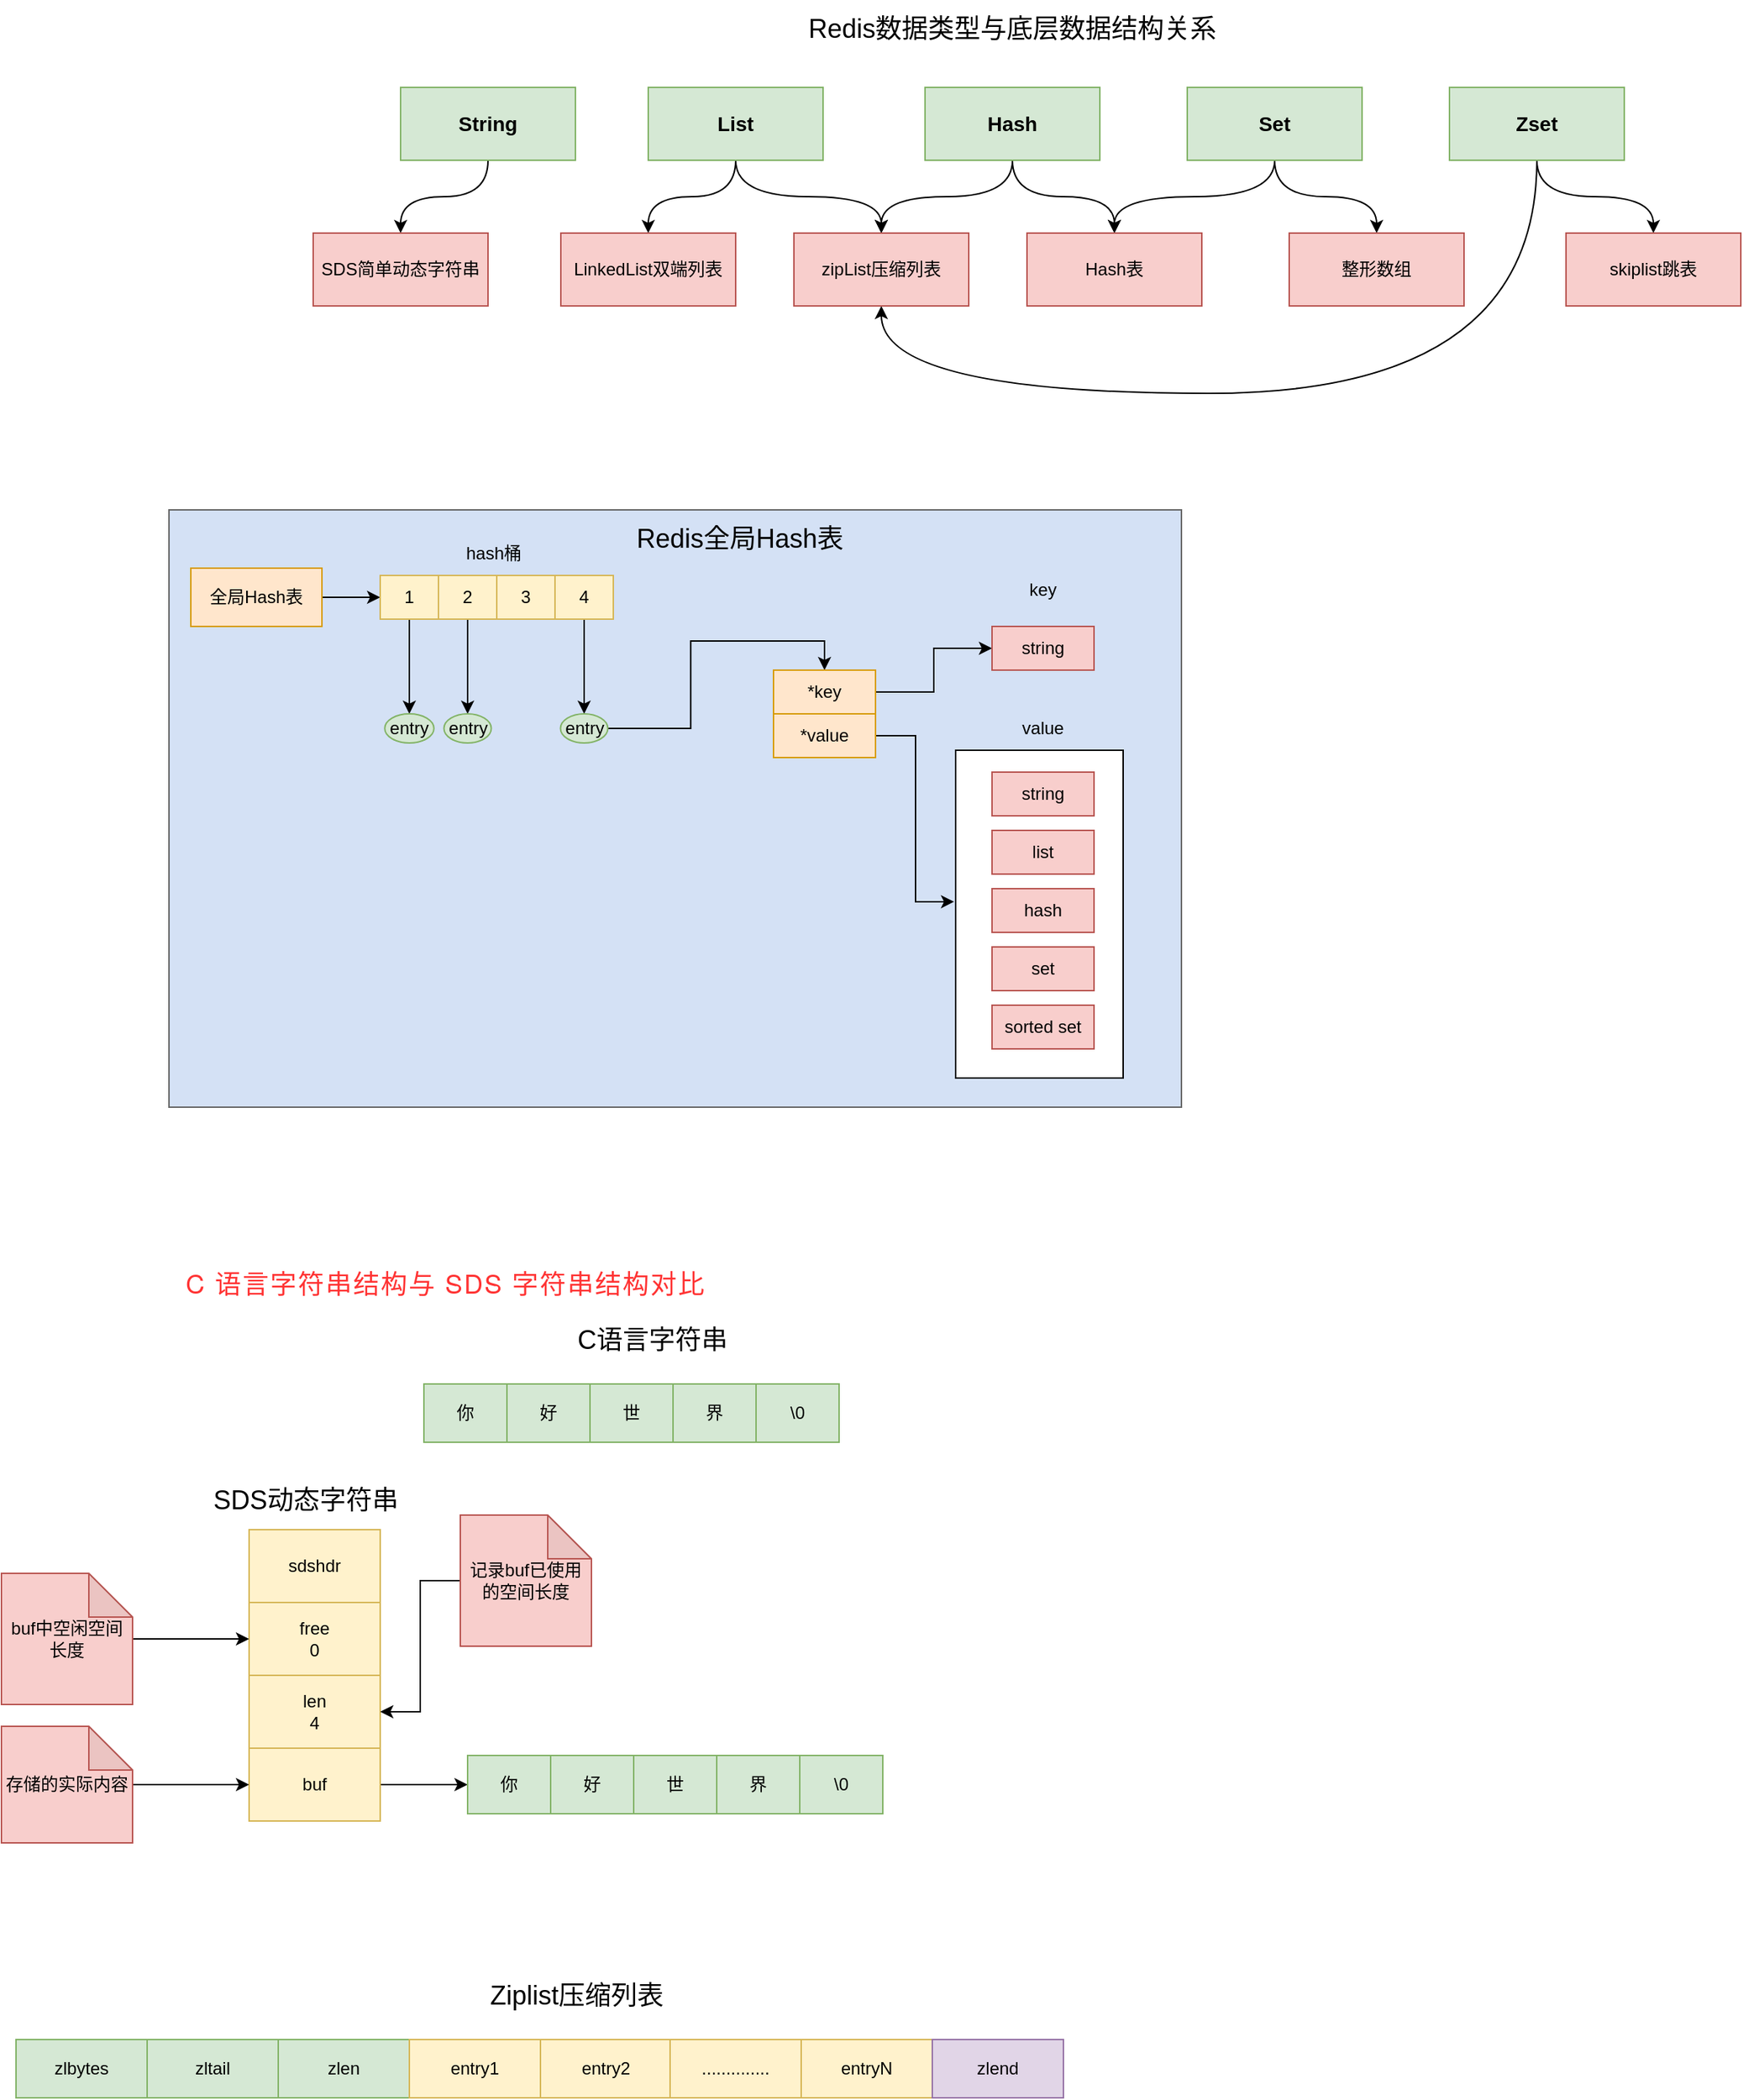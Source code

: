 <mxfile version="14.2.4" type="github">
  <diagram id="rHR57I6DLGnxftyuOtbe" name="Page-1">
    <mxGraphModel dx="1708" dy="1760" grid="1" gridSize="10" guides="1" tooltips="1" connect="1" arrows="1" fold="1" page="1" pageScale="1" pageWidth="827" pageHeight="1169" math="0" shadow="0">
      <root>
        <mxCell id="0" />
        <mxCell id="1" parent="0" />
        <mxCell id="DV7GeYdOk8mDye4ZN2CC-62" value="" style="verticalLabelPosition=bottom;verticalAlign=top;html=1;shape=mxgraph.basic.rect;fillColor2=none;strokeWidth=1;size=20;indent=5;strokeColor=#666666;fontColor=#333333;fillColor=#D4E1F5;" vertex="1" parent="1">
          <mxGeometry x="-175" y="150" width="695" height="410" as="geometry" />
        </mxCell>
        <mxCell id="DV7GeYdOk8mDye4ZN2CC-59" value="" style="verticalLabelPosition=bottom;verticalAlign=top;html=1;shape=mxgraph.basic.rect;fillColor2=none;strokeWidth=1;size=20;indent=5;" vertex="1" parent="1">
          <mxGeometry x="365" y="315" width="115" height="225" as="geometry" />
        </mxCell>
        <mxCell id="DV7GeYdOk8mDye4ZN2CC-16" style="edgeStyle=orthogonalEdgeStyle;curved=1;rounded=0;orthogonalLoop=1;jettySize=auto;html=1;entryX=0.5;entryY=0;entryDx=0;entryDy=0;" edge="1" parent="1" source="DV7GeYdOk8mDye4ZN2CC-1" target="DV7GeYdOk8mDye4ZN2CC-6">
          <mxGeometry relative="1" as="geometry" />
        </mxCell>
        <mxCell id="DV7GeYdOk8mDye4ZN2CC-1" value="&lt;b&gt;&lt;font style=&quot;font-size: 14px&quot;&gt;String&lt;/font&gt;&lt;/b&gt;" style="rounded=0;whiteSpace=wrap;html=1;fillColor=#d5e8d4;strokeColor=#82b366;" vertex="1" parent="1">
          <mxGeometry x="-16" y="-140" width="120" height="50" as="geometry" />
        </mxCell>
        <mxCell id="DV7GeYdOk8mDye4ZN2CC-17" style="edgeStyle=orthogonalEdgeStyle;curved=1;rounded=0;orthogonalLoop=1;jettySize=auto;html=1;entryX=0.5;entryY=0;entryDx=0;entryDy=0;" edge="1" parent="1" source="DV7GeYdOk8mDye4ZN2CC-2" target="DV7GeYdOk8mDye4ZN2CC-7">
          <mxGeometry relative="1" as="geometry" />
        </mxCell>
        <mxCell id="DV7GeYdOk8mDye4ZN2CC-18" style="edgeStyle=orthogonalEdgeStyle;curved=1;rounded=0;orthogonalLoop=1;jettySize=auto;html=1;entryX=0.5;entryY=0;entryDx=0;entryDy=0;" edge="1" parent="1" source="DV7GeYdOk8mDye4ZN2CC-2" target="DV7GeYdOk8mDye4ZN2CC-8">
          <mxGeometry relative="1" as="geometry" />
        </mxCell>
        <mxCell id="DV7GeYdOk8mDye4ZN2CC-2" value="&lt;font style=&quot;font-size: 14px&quot;&gt;&lt;b&gt;List&lt;/b&gt;&lt;/font&gt;" style="rounded=0;whiteSpace=wrap;html=1;fillColor=#d5e8d4;strokeColor=#82b366;" vertex="1" parent="1">
          <mxGeometry x="154" y="-140" width="120" height="50" as="geometry" />
        </mxCell>
        <mxCell id="DV7GeYdOk8mDye4ZN2CC-19" style="edgeStyle=orthogonalEdgeStyle;curved=1;rounded=0;orthogonalLoop=1;jettySize=auto;html=1;" edge="1" parent="1" source="DV7GeYdOk8mDye4ZN2CC-3" target="DV7GeYdOk8mDye4ZN2CC-9">
          <mxGeometry relative="1" as="geometry" />
        </mxCell>
        <mxCell id="DV7GeYdOk8mDye4ZN2CC-20" style="edgeStyle=orthogonalEdgeStyle;curved=1;rounded=0;orthogonalLoop=1;jettySize=auto;html=1;" edge="1" parent="1" source="DV7GeYdOk8mDye4ZN2CC-3" target="DV7GeYdOk8mDye4ZN2CC-8">
          <mxGeometry relative="1" as="geometry" />
        </mxCell>
        <mxCell id="DV7GeYdOk8mDye4ZN2CC-3" value="&lt;font style=&quot;font-size: 14px&quot;&gt;&lt;b&gt;Hash&lt;/b&gt;&lt;/font&gt;" style="rounded=0;whiteSpace=wrap;html=1;fillColor=#d5e8d4;strokeColor=#82b366;" vertex="1" parent="1">
          <mxGeometry x="344" y="-140" width="120" height="50" as="geometry" />
        </mxCell>
        <mxCell id="DV7GeYdOk8mDye4ZN2CC-21" style="edgeStyle=orthogonalEdgeStyle;curved=1;rounded=0;orthogonalLoop=1;jettySize=auto;html=1;entryX=0.5;entryY=0;entryDx=0;entryDy=0;" edge="1" parent="1" source="DV7GeYdOk8mDye4ZN2CC-4" target="DV7GeYdOk8mDye4ZN2CC-9">
          <mxGeometry relative="1" as="geometry" />
        </mxCell>
        <mxCell id="DV7GeYdOk8mDye4ZN2CC-22" style="edgeStyle=orthogonalEdgeStyle;curved=1;rounded=0;orthogonalLoop=1;jettySize=auto;html=1;entryX=0.5;entryY=0;entryDx=0;entryDy=0;" edge="1" parent="1" source="DV7GeYdOk8mDye4ZN2CC-4" target="DV7GeYdOk8mDye4ZN2CC-10">
          <mxGeometry relative="1" as="geometry" />
        </mxCell>
        <mxCell id="DV7GeYdOk8mDye4ZN2CC-4" value="&lt;font style=&quot;font-size: 14px&quot;&gt;&lt;b&gt;Set&lt;/b&gt;&lt;/font&gt;" style="rounded=0;whiteSpace=wrap;html=1;fillColor=#d5e8d4;strokeColor=#82b366;" vertex="1" parent="1">
          <mxGeometry x="524" y="-140" width="120" height="50" as="geometry" />
        </mxCell>
        <mxCell id="DV7GeYdOk8mDye4ZN2CC-23" style="edgeStyle=orthogonalEdgeStyle;curved=1;rounded=0;orthogonalLoop=1;jettySize=auto;html=1;entryX=0.5;entryY=0;entryDx=0;entryDy=0;" edge="1" parent="1" source="DV7GeYdOk8mDye4ZN2CC-5" target="DV7GeYdOk8mDye4ZN2CC-11">
          <mxGeometry relative="1" as="geometry" />
        </mxCell>
        <mxCell id="DV7GeYdOk8mDye4ZN2CC-24" style="edgeStyle=orthogonalEdgeStyle;curved=1;rounded=0;orthogonalLoop=1;jettySize=auto;html=1;entryX=0.5;entryY=1;entryDx=0;entryDy=0;exitX=0.5;exitY=1;exitDx=0;exitDy=0;" edge="1" parent="1" source="DV7GeYdOk8mDye4ZN2CC-5" target="DV7GeYdOk8mDye4ZN2CC-8">
          <mxGeometry relative="1" as="geometry">
            <mxPoint x="314" y="20" as="targetPoint" />
            <Array as="points">
              <mxPoint x="764" y="70" />
              <mxPoint x="314" y="70" />
            </Array>
          </mxGeometry>
        </mxCell>
        <mxCell id="DV7GeYdOk8mDye4ZN2CC-5" value="&lt;font style=&quot;font-size: 14px&quot;&gt;&lt;b&gt;Zset&lt;/b&gt;&lt;/font&gt;" style="rounded=0;whiteSpace=wrap;html=1;fillColor=#d5e8d4;strokeColor=#82b366;" vertex="1" parent="1">
          <mxGeometry x="704" y="-140" width="120" height="50" as="geometry" />
        </mxCell>
        <mxCell id="DV7GeYdOk8mDye4ZN2CC-6" value="SDS简单动态字符串" style="rounded=0;whiteSpace=wrap;html=1;fillColor=#f8cecc;strokeColor=#b85450;" vertex="1" parent="1">
          <mxGeometry x="-76" y="-40" width="120" height="50" as="geometry" />
        </mxCell>
        <mxCell id="DV7GeYdOk8mDye4ZN2CC-7" value="LinkedList双端列表" style="rounded=0;whiteSpace=wrap;html=1;fillColor=#f8cecc;strokeColor=#b85450;" vertex="1" parent="1">
          <mxGeometry x="94" y="-40" width="120" height="50" as="geometry" />
        </mxCell>
        <mxCell id="DV7GeYdOk8mDye4ZN2CC-8" value="zipList压缩列表" style="rounded=0;whiteSpace=wrap;html=1;fillColor=#f8cecc;strokeColor=#b85450;" vertex="1" parent="1">
          <mxGeometry x="254" y="-40" width="120" height="50" as="geometry" />
        </mxCell>
        <mxCell id="DV7GeYdOk8mDye4ZN2CC-9" value="Hash表" style="rounded=0;whiteSpace=wrap;html=1;fillColor=#f8cecc;strokeColor=#b85450;" vertex="1" parent="1">
          <mxGeometry x="414" y="-40" width="120" height="50" as="geometry" />
        </mxCell>
        <mxCell id="DV7GeYdOk8mDye4ZN2CC-10" value="整形数组" style="rounded=0;whiteSpace=wrap;html=1;fillColor=#f8cecc;strokeColor=#b85450;" vertex="1" parent="1">
          <mxGeometry x="594" y="-40" width="120" height="50" as="geometry" />
        </mxCell>
        <mxCell id="DV7GeYdOk8mDye4ZN2CC-11" value="skiplist跳表" style="rounded=0;whiteSpace=wrap;html=1;fillColor=#f8cecc;strokeColor=#b85450;" vertex="1" parent="1">
          <mxGeometry x="784" y="-40" width="120" height="50" as="geometry" />
        </mxCell>
        <mxCell id="DV7GeYdOk8mDye4ZN2CC-25" value="&lt;font style=&quot;font-size: 18px&quot;&gt;Redis数据类型与底层数据结构关系&lt;/font&gt;" style="text;html=1;strokeColor=none;fillColor=none;align=center;verticalAlign=middle;whiteSpace=wrap;rounded=0;" vertex="1" parent="1">
          <mxGeometry x="259" y="-200" width="290" height="40" as="geometry" />
        </mxCell>
        <mxCell id="DV7GeYdOk8mDye4ZN2CC-35" style="edgeStyle=orthogonalEdgeStyle;rounded=0;orthogonalLoop=1;jettySize=auto;html=1;entryX=0;entryY=0.5;entryDx=0;entryDy=0;" edge="1" parent="1" source="DV7GeYdOk8mDye4ZN2CC-27" target="DV7GeYdOk8mDye4ZN2CC-30">
          <mxGeometry relative="1" as="geometry" />
        </mxCell>
        <mxCell id="DV7GeYdOk8mDye4ZN2CC-27" value="全局Hash表" style="rounded=0;whiteSpace=wrap;html=1;fillColor=#ffe6cc;strokeColor=#d79b00;" vertex="1" parent="1">
          <mxGeometry x="-160" y="190" width="90" height="40" as="geometry" />
        </mxCell>
        <mxCell id="DV7GeYdOk8mDye4ZN2CC-37" value="" style="edgeStyle=orthogonalEdgeStyle;rounded=0;orthogonalLoop=1;jettySize=auto;html=1;" edge="1" parent="1" source="DV7GeYdOk8mDye4ZN2CC-30">
          <mxGeometry relative="1" as="geometry">
            <mxPoint x="-10" y="290" as="targetPoint" />
          </mxGeometry>
        </mxCell>
        <mxCell id="DV7GeYdOk8mDye4ZN2CC-30" value="1" style="rounded=0;whiteSpace=wrap;html=1;fillColor=#fff2cc;strokeColor=#d6b656;" vertex="1" parent="1">
          <mxGeometry x="-30" y="195" width="40" height="30" as="geometry" />
        </mxCell>
        <mxCell id="DV7GeYdOk8mDye4ZN2CC-42" value="" style="edgeStyle=orthogonalEdgeStyle;rounded=0;orthogonalLoop=1;jettySize=auto;html=1;" edge="1" parent="1" source="DV7GeYdOk8mDye4ZN2CC-31" target="DV7GeYdOk8mDye4ZN2CC-41">
          <mxGeometry relative="1" as="geometry" />
        </mxCell>
        <mxCell id="DV7GeYdOk8mDye4ZN2CC-31" value="2" style="rounded=0;whiteSpace=wrap;html=1;fillColor=#fff2cc;strokeColor=#d6b656;" vertex="1" parent="1">
          <mxGeometry x="10" y="195" width="40" height="30" as="geometry" />
        </mxCell>
        <mxCell id="DV7GeYdOk8mDye4ZN2CC-32" value="3" style="rounded=0;whiteSpace=wrap;html=1;fillColor=#fff2cc;strokeColor=#d6b656;" vertex="1" parent="1">
          <mxGeometry x="50" y="195" width="40" height="30" as="geometry" />
        </mxCell>
        <mxCell id="DV7GeYdOk8mDye4ZN2CC-44" value="" style="edgeStyle=orthogonalEdgeStyle;rounded=0;orthogonalLoop=1;jettySize=auto;html=1;" edge="1" parent="1" source="DV7GeYdOk8mDye4ZN2CC-33" target="DV7GeYdOk8mDye4ZN2CC-43">
          <mxGeometry relative="1" as="geometry" />
        </mxCell>
        <mxCell id="DV7GeYdOk8mDye4ZN2CC-33" value="4" style="rounded=0;whiteSpace=wrap;html=1;fillColor=#fff2cc;strokeColor=#d6b656;" vertex="1" parent="1">
          <mxGeometry x="90" y="195" width="40" height="30" as="geometry" />
        </mxCell>
        <mxCell id="DV7GeYdOk8mDye4ZN2CC-38" value="entry" style="ellipse;whiteSpace=wrap;html=1;fillColor=#d5e8d4;strokeColor=#82b366;" vertex="1" parent="1">
          <mxGeometry x="-26.87" y="290" width="33.75" height="20" as="geometry" />
        </mxCell>
        <mxCell id="DV7GeYdOk8mDye4ZN2CC-41" value="entry" style="ellipse;whiteSpace=wrap;html=1;fillColor=#d5e8d4;strokeColor=#82b366;" vertex="1" parent="1">
          <mxGeometry x="13.75" y="290" width="32.5" height="20" as="geometry" />
        </mxCell>
        <mxCell id="DV7GeYdOk8mDye4ZN2CC-47" style="edgeStyle=orthogonalEdgeStyle;rounded=0;orthogonalLoop=1;jettySize=auto;html=1;entryX=0.5;entryY=0;entryDx=0;entryDy=0;" edge="1" parent="1" source="DV7GeYdOk8mDye4ZN2CC-43" target="DV7GeYdOk8mDye4ZN2CC-45">
          <mxGeometry relative="1" as="geometry" />
        </mxCell>
        <mxCell id="DV7GeYdOk8mDye4ZN2CC-43" value="entry" style="ellipse;whiteSpace=wrap;html=1;fillColor=#d5e8d4;strokeColor=#82b366;" vertex="1" parent="1">
          <mxGeometry x="93.75" y="290" width="32.5" height="20" as="geometry" />
        </mxCell>
        <mxCell id="DV7GeYdOk8mDye4ZN2CC-51" style="edgeStyle=orthogonalEdgeStyle;rounded=0;orthogonalLoop=1;jettySize=auto;html=1;entryX=0;entryY=0.5;entryDx=0;entryDy=0;" edge="1" parent="1" source="DV7GeYdOk8mDye4ZN2CC-45" target="DV7GeYdOk8mDye4ZN2CC-49">
          <mxGeometry relative="1" as="geometry" />
        </mxCell>
        <mxCell id="DV7GeYdOk8mDye4ZN2CC-45" value="*key" style="rounded=0;whiteSpace=wrap;html=1;fillColor=#ffe6cc;strokeColor=#d79b00;" vertex="1" parent="1">
          <mxGeometry x="240" y="260" width="70" height="30" as="geometry" />
        </mxCell>
        <mxCell id="DV7GeYdOk8mDye4ZN2CC-60" style="edgeStyle=orthogonalEdgeStyle;rounded=0;orthogonalLoop=1;jettySize=auto;html=1;entryX=-0.009;entryY=0.462;entryDx=0;entryDy=0;entryPerimeter=0;" edge="1" parent="1" source="DV7GeYdOk8mDye4ZN2CC-46" target="DV7GeYdOk8mDye4ZN2CC-59">
          <mxGeometry relative="1" as="geometry" />
        </mxCell>
        <mxCell id="DV7GeYdOk8mDye4ZN2CC-46" value="*value" style="rounded=0;whiteSpace=wrap;html=1;fillColor=#ffe6cc;strokeColor=#d79b00;" vertex="1" parent="1">
          <mxGeometry x="240" y="290" width="70" height="30" as="geometry" />
        </mxCell>
        <mxCell id="DV7GeYdOk8mDye4ZN2CC-49" value="string" style="rounded=0;whiteSpace=wrap;html=1;fillColor=#f8cecc;strokeColor=#b85450;" vertex="1" parent="1">
          <mxGeometry x="390" y="230" width="70" height="30" as="geometry" />
        </mxCell>
        <mxCell id="DV7GeYdOk8mDye4ZN2CC-53" value="string" style="rounded=0;whiteSpace=wrap;html=1;fillColor=#f8cecc;strokeColor=#b85450;" vertex="1" parent="1">
          <mxGeometry x="390" y="330" width="70" height="30" as="geometry" />
        </mxCell>
        <mxCell id="DV7GeYdOk8mDye4ZN2CC-54" value="list" style="rounded=0;whiteSpace=wrap;html=1;fillColor=#f8cecc;strokeColor=#b85450;" vertex="1" parent="1">
          <mxGeometry x="390" y="370" width="70" height="30" as="geometry" />
        </mxCell>
        <mxCell id="DV7GeYdOk8mDye4ZN2CC-55" value="hash" style="rounded=0;whiteSpace=wrap;html=1;fillColor=#f8cecc;strokeColor=#b85450;" vertex="1" parent="1">
          <mxGeometry x="390" y="410" width="70" height="30" as="geometry" />
        </mxCell>
        <mxCell id="DV7GeYdOk8mDye4ZN2CC-56" value="set" style="rounded=0;whiteSpace=wrap;html=1;fillColor=#f8cecc;strokeColor=#b85450;" vertex="1" parent="1">
          <mxGeometry x="390" y="450" width="70" height="30" as="geometry" />
        </mxCell>
        <mxCell id="DV7GeYdOk8mDye4ZN2CC-57" value="sorted set" style="rounded=0;whiteSpace=wrap;html=1;fillColor=#f8cecc;strokeColor=#b85450;" vertex="1" parent="1">
          <mxGeometry x="390" y="490" width="70" height="30" as="geometry" />
        </mxCell>
        <mxCell id="DV7GeYdOk8mDye4ZN2CC-58" value="key" style="text;html=1;strokeColor=none;fillColor=none;align=center;verticalAlign=middle;whiteSpace=wrap;rounded=0;" vertex="1" parent="1">
          <mxGeometry x="405" y="195" width="40" height="20" as="geometry" />
        </mxCell>
        <mxCell id="DV7GeYdOk8mDye4ZN2CC-61" value="value" style="text;html=1;strokeColor=none;fillColor=none;align=center;verticalAlign=middle;whiteSpace=wrap;rounded=0;" vertex="1" parent="1">
          <mxGeometry x="405" y="290" width="40" height="20" as="geometry" />
        </mxCell>
        <mxCell id="DV7GeYdOk8mDye4ZN2CC-63" value="&lt;font style=&quot;font-size: 18px&quot;&gt;Redis全局Hash表&lt;/font&gt;" style="text;html=1;strokeColor=none;fillColor=none;align=center;verticalAlign=middle;whiteSpace=wrap;rounded=0;" vertex="1" parent="1">
          <mxGeometry x="134" y="160" width="166" height="20" as="geometry" />
        </mxCell>
        <mxCell id="DV7GeYdOk8mDye4ZN2CC-64" value="hash桶" style="text;html=1;strokeColor=none;fillColor=none;align=center;verticalAlign=middle;whiteSpace=wrap;rounded=0;" vertex="1" parent="1">
          <mxGeometry x="20" y="170" width="56" height="20" as="geometry" />
        </mxCell>
        <mxCell id="DV7GeYdOk8mDye4ZN2CC-66" value="你" style="rounded=0;whiteSpace=wrap;html=1;fillColor=#d5e8d4;strokeColor=#82b366;" vertex="1" parent="1">
          <mxGeometry y="750" width="57" height="40" as="geometry" />
        </mxCell>
        <mxCell id="DV7GeYdOk8mDye4ZN2CC-67" value="好" style="rounded=0;whiteSpace=wrap;html=1;fillColor=#d5e8d4;strokeColor=#82b366;" vertex="1" parent="1">
          <mxGeometry x="57" y="750" width="57" height="40" as="geometry" />
        </mxCell>
        <mxCell id="DV7GeYdOk8mDye4ZN2CC-68" value="世" style="rounded=0;whiteSpace=wrap;html=1;fillColor=#d5e8d4;strokeColor=#82b366;" vertex="1" parent="1">
          <mxGeometry x="114" y="750" width="57" height="40" as="geometry" />
        </mxCell>
        <mxCell id="DV7GeYdOk8mDye4ZN2CC-69" value="界" style="rounded=0;whiteSpace=wrap;html=1;fillColor=#d5e8d4;strokeColor=#82b366;" vertex="1" parent="1">
          <mxGeometry x="171" y="750" width="57" height="40" as="geometry" />
        </mxCell>
        <mxCell id="DV7GeYdOk8mDye4ZN2CC-70" value="\0" style="rounded=0;whiteSpace=wrap;html=1;fillColor=#d5e8d4;strokeColor=#82b366;" vertex="1" parent="1">
          <mxGeometry x="228" y="750" width="57" height="40" as="geometry" />
        </mxCell>
        <mxCell id="DV7GeYdOk8mDye4ZN2CC-71" value="&lt;font style=&quot;font-size: 18px&quot;&gt;C语言字符串&lt;/font&gt;" style="text;html=1;strokeColor=none;fillColor=none;align=center;verticalAlign=middle;whiteSpace=wrap;rounded=0;" vertex="1" parent="1">
          <mxGeometry x="94" y="710" width="126" height="20" as="geometry" />
        </mxCell>
        <mxCell id="DV7GeYdOk8mDye4ZN2CC-72" value="sdshdr" style="rounded=0;whiteSpace=wrap;html=1;fillColor=#fff2cc;strokeColor=#d6b656;" vertex="1" parent="1">
          <mxGeometry x="-120" y="850" width="90" height="50" as="geometry" />
        </mxCell>
        <mxCell id="DV7GeYdOk8mDye4ZN2CC-74" value="free&lt;br&gt;0" style="rounded=0;whiteSpace=wrap;html=1;fillColor=#fff2cc;strokeColor=#d6b656;" vertex="1" parent="1">
          <mxGeometry x="-120" y="900" width="90" height="50" as="geometry" />
        </mxCell>
        <mxCell id="DV7GeYdOk8mDye4ZN2CC-75" value="len&lt;br&gt;4" style="rounded=0;whiteSpace=wrap;html=1;fillColor=#fff2cc;strokeColor=#d6b656;" vertex="1" parent="1">
          <mxGeometry x="-120" y="950" width="90" height="50" as="geometry" />
        </mxCell>
        <mxCell id="DV7GeYdOk8mDye4ZN2CC-90" style="edgeStyle=orthogonalEdgeStyle;rounded=0;orthogonalLoop=1;jettySize=auto;html=1;entryX=0;entryY=0.5;entryDx=0;entryDy=0;" edge="1" parent="1" source="DV7GeYdOk8mDye4ZN2CC-76" target="DV7GeYdOk8mDye4ZN2CC-84">
          <mxGeometry relative="1" as="geometry" />
        </mxCell>
        <mxCell id="DV7GeYdOk8mDye4ZN2CC-76" value="buf" style="rounded=0;whiteSpace=wrap;html=1;fillColor=#fff2cc;strokeColor=#d6b656;" vertex="1" parent="1">
          <mxGeometry x="-120" y="1000" width="90" height="50" as="geometry" />
        </mxCell>
        <mxCell id="DV7GeYdOk8mDye4ZN2CC-82" style="edgeStyle=orthogonalEdgeStyle;rounded=0;orthogonalLoop=1;jettySize=auto;html=1;entryX=0;entryY=0.5;entryDx=0;entryDy=0;" edge="1" parent="1" source="DV7GeYdOk8mDye4ZN2CC-80" target="DV7GeYdOk8mDye4ZN2CC-74">
          <mxGeometry relative="1" as="geometry" />
        </mxCell>
        <mxCell id="DV7GeYdOk8mDye4ZN2CC-80" value="buf中空闲空间长度" style="shape=note;whiteSpace=wrap;html=1;backgroundOutline=1;darkOpacity=0.05;fillColor=#f8cecc;strokeColor=#b85450;" vertex="1" parent="1">
          <mxGeometry x="-290" y="880" width="90" height="90" as="geometry" />
        </mxCell>
        <mxCell id="DV7GeYdOk8mDye4ZN2CC-83" value="" style="edgeStyle=orthogonalEdgeStyle;rounded=0;orthogonalLoop=1;jettySize=auto;html=1;" edge="1" parent="1" source="DV7GeYdOk8mDye4ZN2CC-81" target="DV7GeYdOk8mDye4ZN2CC-76">
          <mxGeometry relative="1" as="geometry" />
        </mxCell>
        <mxCell id="DV7GeYdOk8mDye4ZN2CC-81" value="存储的实际内容" style="shape=note;whiteSpace=wrap;html=1;backgroundOutline=1;darkOpacity=0.05;fillColor=#f8cecc;strokeColor=#b85450;" vertex="1" parent="1">
          <mxGeometry x="-290" y="985" width="90" height="80" as="geometry" />
        </mxCell>
        <mxCell id="DV7GeYdOk8mDye4ZN2CC-84" value="你" style="rounded=0;whiteSpace=wrap;html=1;fillColor=#d5e8d4;strokeColor=#82b366;" vertex="1" parent="1">
          <mxGeometry x="30" y="1005" width="57" height="40" as="geometry" />
        </mxCell>
        <mxCell id="DV7GeYdOk8mDye4ZN2CC-85" value="好" style="rounded=0;whiteSpace=wrap;html=1;fillColor=#d5e8d4;strokeColor=#82b366;" vertex="1" parent="1">
          <mxGeometry x="87" y="1005" width="57" height="40" as="geometry" />
        </mxCell>
        <mxCell id="DV7GeYdOk8mDye4ZN2CC-86" value="世" style="rounded=0;whiteSpace=wrap;html=1;fillColor=#d5e8d4;strokeColor=#82b366;" vertex="1" parent="1">
          <mxGeometry x="144" y="1005" width="57" height="40" as="geometry" />
        </mxCell>
        <mxCell id="DV7GeYdOk8mDye4ZN2CC-87" value="界" style="rounded=0;whiteSpace=wrap;html=1;fillColor=#d5e8d4;strokeColor=#82b366;" vertex="1" parent="1">
          <mxGeometry x="201" y="1005" width="57" height="40" as="geometry" />
        </mxCell>
        <mxCell id="DV7GeYdOk8mDye4ZN2CC-88" value="\0" style="rounded=0;whiteSpace=wrap;html=1;fillColor=#d5e8d4;strokeColor=#82b366;" vertex="1" parent="1">
          <mxGeometry x="258" y="1005" width="57" height="40" as="geometry" />
        </mxCell>
        <mxCell id="DV7GeYdOk8mDye4ZN2CC-92" style="edgeStyle=orthogonalEdgeStyle;rounded=0;orthogonalLoop=1;jettySize=auto;html=1;entryX=1;entryY=0.5;entryDx=0;entryDy=0;" edge="1" parent="1" source="DV7GeYdOk8mDye4ZN2CC-91" target="DV7GeYdOk8mDye4ZN2CC-75">
          <mxGeometry relative="1" as="geometry" />
        </mxCell>
        <mxCell id="DV7GeYdOk8mDye4ZN2CC-91" value="记录buf已使用的空间长度" style="shape=note;whiteSpace=wrap;html=1;backgroundOutline=1;darkOpacity=0.05;fillColor=#f8cecc;strokeColor=#b85450;" vertex="1" parent="1">
          <mxGeometry x="25" y="840" width="90" height="90" as="geometry" />
        </mxCell>
        <mxCell id="DV7GeYdOk8mDye4ZN2CC-93" value="&lt;font style=&quot;font-size: 18px&quot;&gt;SDS动态字符串&lt;/font&gt;" style="text;html=1;strokeColor=none;fillColor=none;align=center;verticalAlign=middle;whiteSpace=wrap;rounded=0;" vertex="1" parent="1">
          <mxGeometry x="-146" y="820" width="130" height="20" as="geometry" />
        </mxCell>
        <mxCell id="DV7GeYdOk8mDye4ZN2CC-94" value="&lt;span style=&quot;font-family: &amp;#34;pingfang sc&amp;#34; , &amp;#34;hiragino sans gb&amp;#34; , &amp;#34;microsoft yahei&amp;#34; , &amp;#34;wenquanyi micro hei&amp;#34; , &amp;#34;helvetica neue&amp;#34; , &amp;#34;arial&amp;#34; , sans-serif ; letter-spacing: 1px ; text-align: left ; background-color: rgb(255 , 255 , 255)&quot;&gt;&lt;font style=&quot;font-size: 18px&quot; color=&quot;#ff3333&quot;&gt;C 语言字符串结构与 SDS 字符串结构对比&lt;/font&gt;&lt;/span&gt;" style="text;html=1;strokeColor=none;fillColor=none;align=center;verticalAlign=middle;whiteSpace=wrap;rounded=0;" vertex="1" parent="1">
          <mxGeometry x="-180" y="670" width="390" height="20" as="geometry" />
        </mxCell>
        <mxCell id="DV7GeYdOk8mDye4ZN2CC-95" value="zlbytes" style="rounded=0;whiteSpace=wrap;html=1;fillColor=#d5e8d4;strokeColor=#82b366;" vertex="1" parent="1">
          <mxGeometry x="-280" y="1200" width="90" height="40" as="geometry" />
        </mxCell>
        <mxCell id="DV7GeYdOk8mDye4ZN2CC-96" value="zltail" style="rounded=0;whiteSpace=wrap;html=1;fillColor=#d5e8d4;strokeColor=#82b366;" vertex="1" parent="1">
          <mxGeometry x="-190" y="1200" width="90" height="40" as="geometry" />
        </mxCell>
        <mxCell id="DV7GeYdOk8mDye4ZN2CC-97" value="zlen" style="rounded=0;whiteSpace=wrap;html=1;fillColor=#d5e8d4;strokeColor=#82b366;" vertex="1" parent="1">
          <mxGeometry x="-100" y="1200" width="90" height="40" as="geometry" />
        </mxCell>
        <mxCell id="DV7GeYdOk8mDye4ZN2CC-98" value="entry1" style="rounded=0;whiteSpace=wrap;html=1;fillColor=#fff2cc;strokeColor=#d6b656;" vertex="1" parent="1">
          <mxGeometry x="-10" y="1200" width="90" height="40" as="geometry" />
        </mxCell>
        <mxCell id="DV7GeYdOk8mDye4ZN2CC-99" value="entry2" style="rounded=0;whiteSpace=wrap;html=1;fillColor=#fff2cc;strokeColor=#d6b656;" vertex="1" parent="1">
          <mxGeometry x="80" y="1200" width="90" height="40" as="geometry" />
        </mxCell>
        <mxCell id="DV7GeYdOk8mDye4ZN2CC-102" value=".............." style="rounded=0;whiteSpace=wrap;html=1;fillColor=#fff2cc;strokeColor=#d6b656;" vertex="1" parent="1">
          <mxGeometry x="169" y="1200" width="90" height="40" as="geometry" />
        </mxCell>
        <mxCell id="DV7GeYdOk8mDye4ZN2CC-103" value="entryN" style="rounded=0;whiteSpace=wrap;html=1;fillColor=#fff2cc;strokeColor=#d6b656;" vertex="1" parent="1">
          <mxGeometry x="259" y="1200" width="90" height="40" as="geometry" />
        </mxCell>
        <mxCell id="DV7GeYdOk8mDye4ZN2CC-104" value="zlend" style="rounded=0;whiteSpace=wrap;html=1;fillColor=#e1d5e7;strokeColor=#9673a6;" vertex="1" parent="1">
          <mxGeometry x="349" y="1200" width="90" height="40" as="geometry" />
        </mxCell>
        <mxCell id="DV7GeYdOk8mDye4ZN2CC-105" value="&lt;font style=&quot;font-size: 18px&quot;&gt;Ziplist压缩列表&lt;/font&gt;" style="text;html=1;strokeColor=none;fillColor=none;align=center;verticalAlign=middle;whiteSpace=wrap;rounded=0;" vertex="1" parent="1">
          <mxGeometry y="1160" width="210" height="20" as="geometry" />
        </mxCell>
      </root>
    </mxGraphModel>
  </diagram>
</mxfile>
